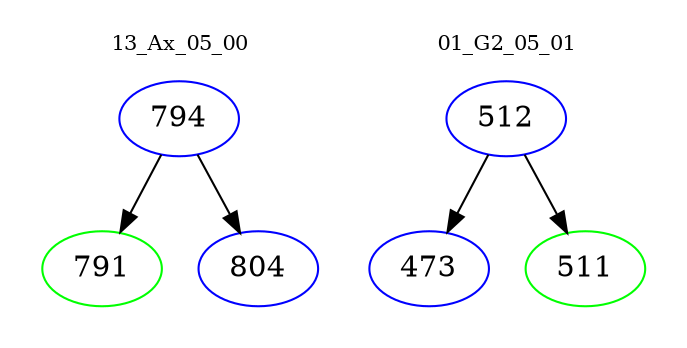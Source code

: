 digraph{
subgraph cluster_0 {
color = white
label = "13_Ax_05_00";
fontsize=10;
T0_794 [label="794", color="blue"]
T0_794 -> T0_791 [color="black"]
T0_791 [label="791", color="green"]
T0_794 -> T0_804 [color="black"]
T0_804 [label="804", color="blue"]
}
subgraph cluster_1 {
color = white
label = "01_G2_05_01";
fontsize=10;
T1_512 [label="512", color="blue"]
T1_512 -> T1_473 [color="black"]
T1_473 [label="473", color="blue"]
T1_512 -> T1_511 [color="black"]
T1_511 [label="511", color="green"]
}
}
